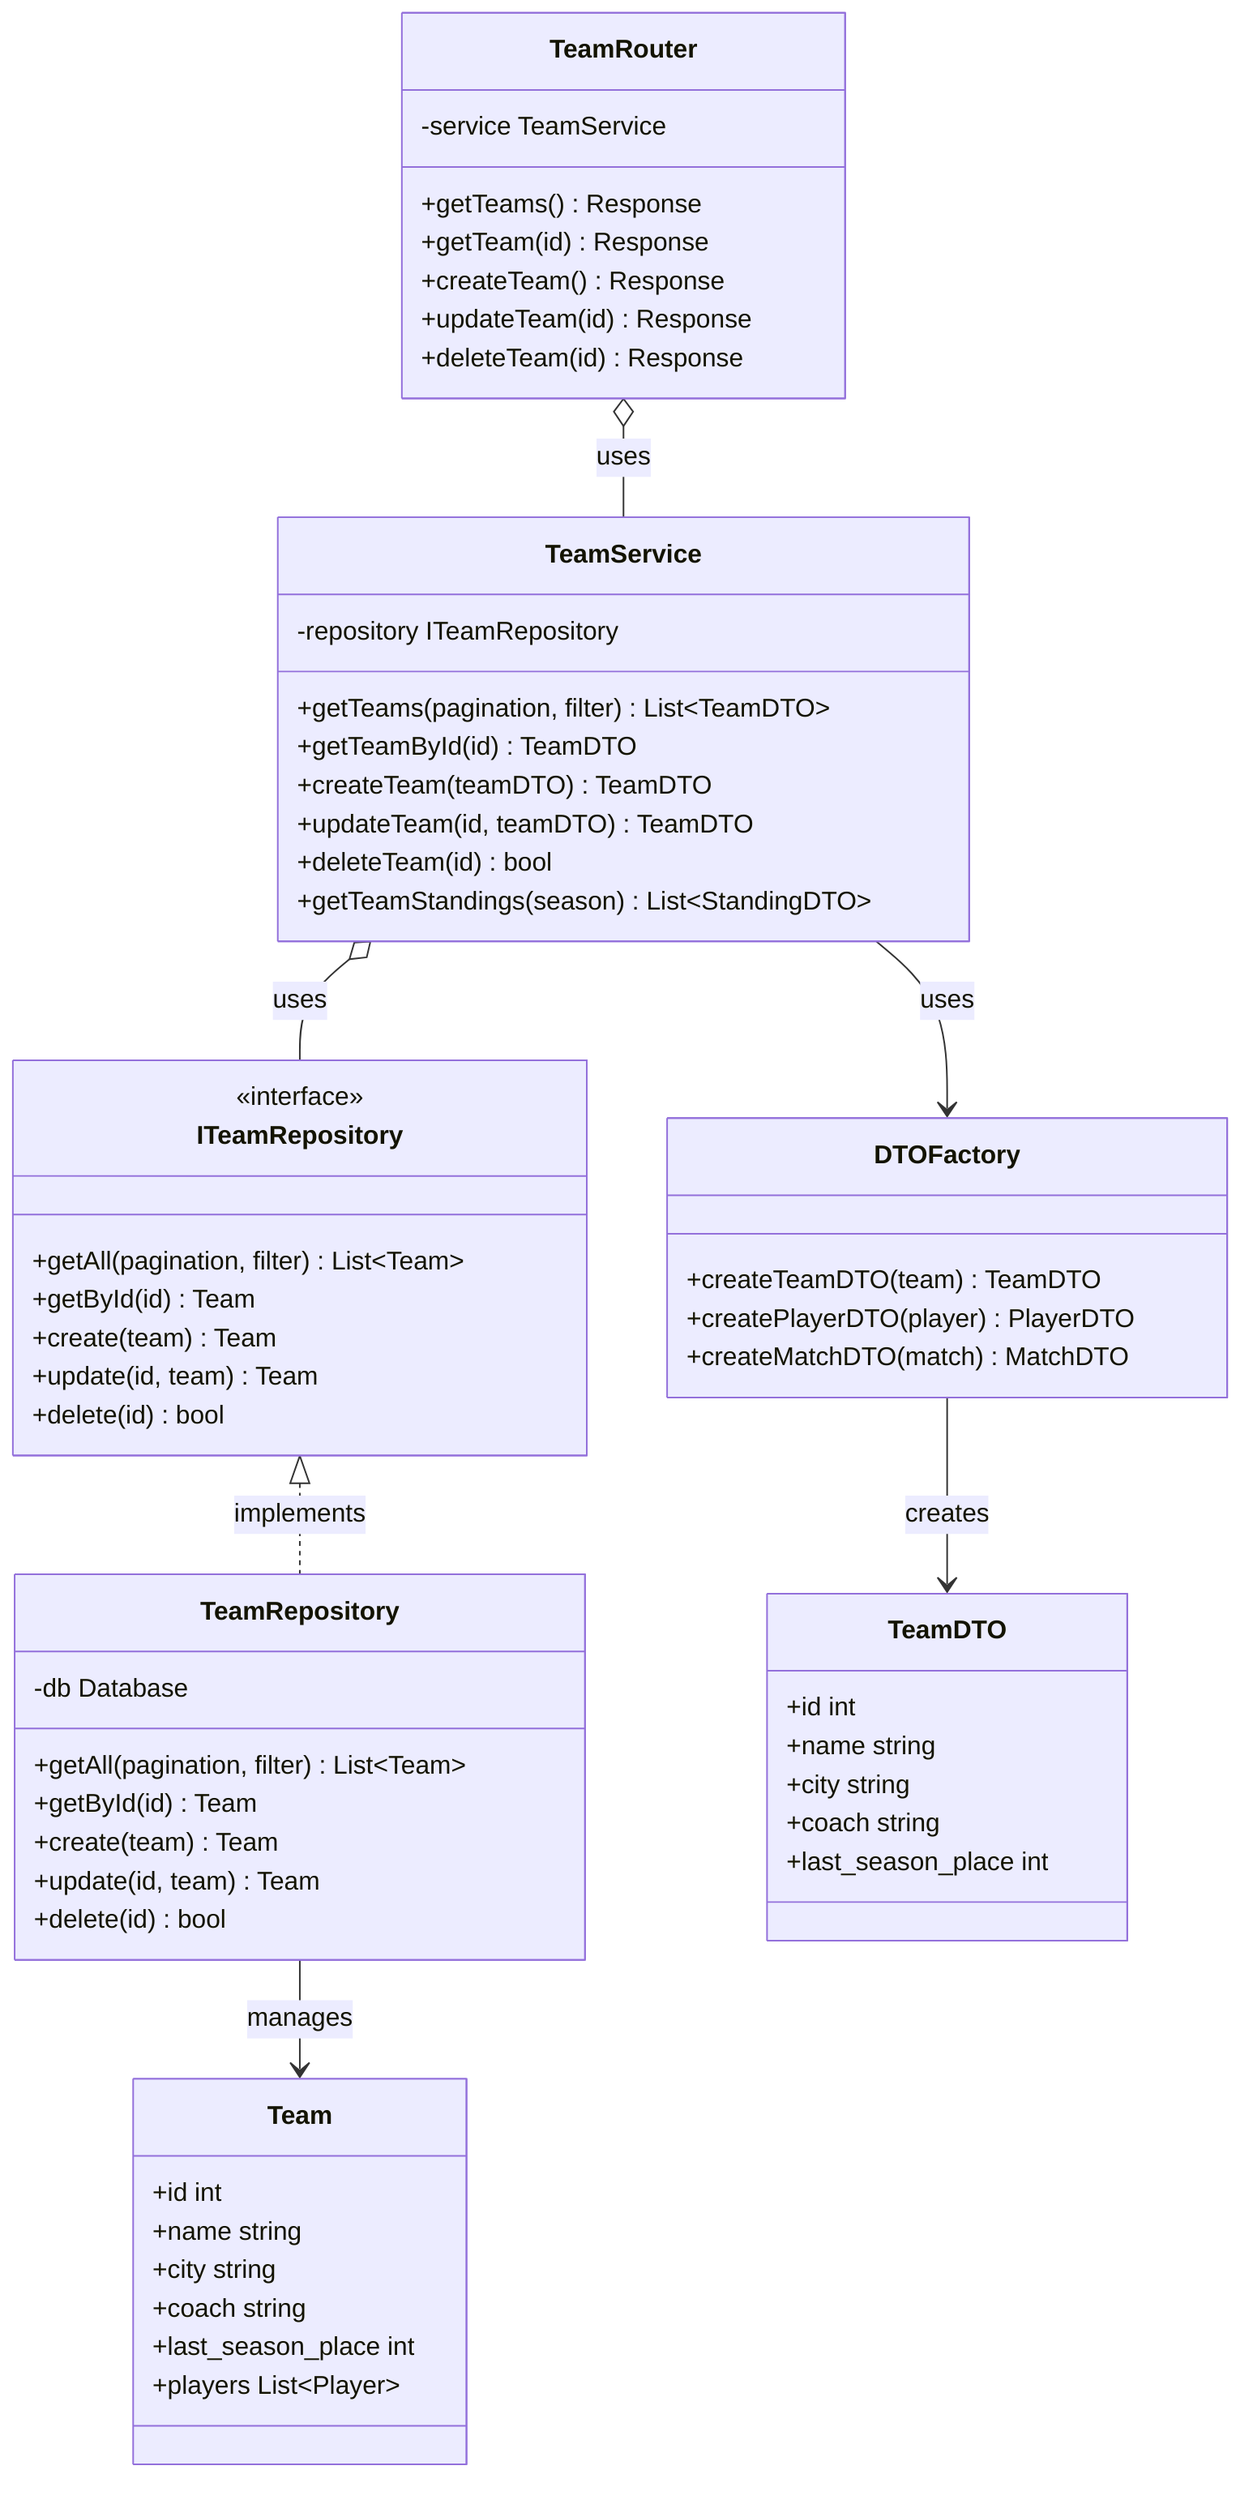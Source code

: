 classDiagram
    %% Repository Pattern
    class ITeamRepository {
        <<interface>>
        +getAll(pagination, filter) List~Team~
        +getById(id) Team
        +create(team) Team
        +update(id, team) Team
        +delete(id) bool
    }
    
    class TeamRepository {
        -db Database
        +getAll(pagination, filter) List~Team~
        +getById(id) Team
        +create(team) Team
        +update(id, team) Team
        +delete(id) bool
    }
    
    %% Service Layer
    class TeamService {
        -repository ITeamRepository
        +getTeams(pagination, filter) List~TeamDTO~
        +getTeamById(id) TeamDTO
        +createTeam(teamDTO) TeamDTO
        +updateTeam(id, teamDTO) TeamDTO
        +deleteTeam(id) bool
        +getTeamStandings(season) List~StandingDTO~
    }
    
    %% DTO Pattern
    class TeamDTO {
        +id int
        +name string
        +city string
        +coach string
        +last_season_place int
    }
    
    class Team {
        +id int
        +name string
        +city string
        +coach string
        +last_season_place int
        +players List~Player~
    }
    
    %% Factory Pattern
    class DTOFactory {
        +createTeamDTO(team) TeamDTO
        +createPlayerDTO(player) PlayerDTO
        +createMatchDTO(match) MatchDTO
    }
    
    %% Controller/Router with Dependency Injection
    class TeamRouter {
        -service TeamService
        +getTeams() Response
        +getTeam(id) Response
        +createTeam() Response
        +updateTeam(id) Response
        +deleteTeam(id) Response
    }
    
    ITeamRepository <|.. TeamRepository : implements
    TeamService o-- ITeamRepository : uses
    TeamRouter o-- TeamService : uses
    DTOFactory --> TeamDTO : creates
    TeamService --> DTOFactory : uses
    TeamRepository --> Team : manages